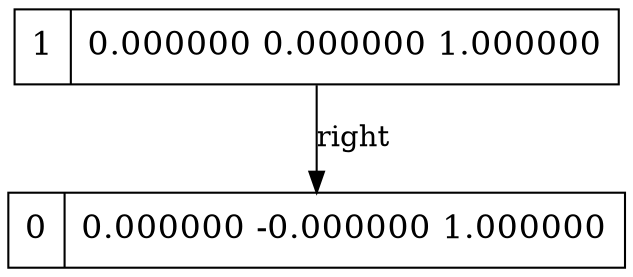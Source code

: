 digraph g { graph []; node [ fontsize="16" shape = "ellipse"]; edge [];"node1" [ label = "1 | 0.000000 0.000000 1.000000 " shape = "record" ];"node0" [ label = "0 | 0.000000 -0.000000 1.000000 " shape = "record" ];"node1"-> "node0" [ label = "right"];}